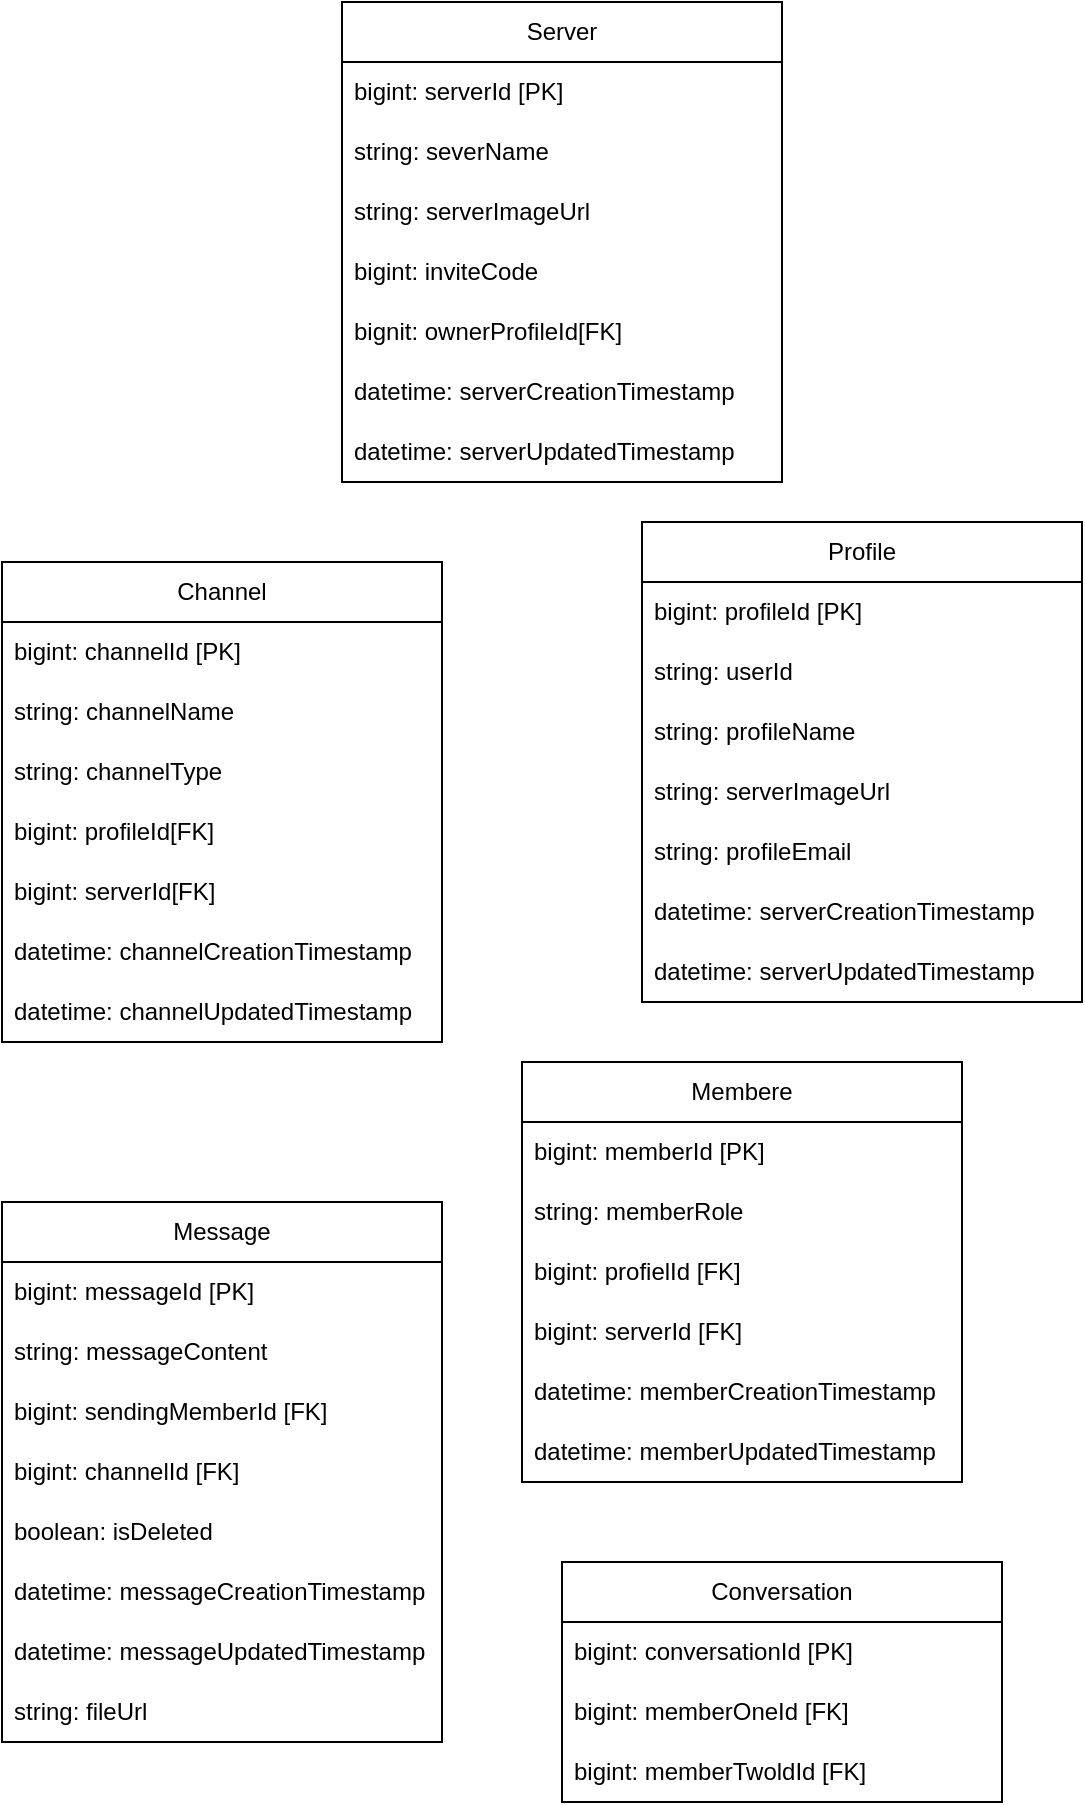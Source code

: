 <mxfile version="24.2.3" type="github">
  <diagram id="R2lEEEUBdFMjLlhIrx00" name="Page-1">
    <mxGraphModel dx="955" dy="475" grid="1" gridSize="10" guides="1" tooltips="1" connect="1" arrows="1" fold="1" page="1" pageScale="1" pageWidth="850" pageHeight="1100" math="0" shadow="0" extFonts="Permanent Marker^https://fonts.googleapis.com/css?family=Permanent+Marker">
      <root>
        <mxCell id="0" />
        <mxCell id="1" parent="0" />
        <mxCell id="H0m1aGvCvJJlFQ9I7XtP-24" value="Server" style="swimlane;fontStyle=0;childLayout=stackLayout;horizontal=1;startSize=30;horizontalStack=0;resizeParent=1;resizeParentMax=0;resizeLast=0;collapsible=1;marginBottom=0;whiteSpace=wrap;html=1;" vertex="1" parent="1">
          <mxGeometry x="340" y="200" width="220" height="240" as="geometry" />
        </mxCell>
        <mxCell id="H0m1aGvCvJJlFQ9I7XtP-25" value="bigint: serverId [PK]" style="text;strokeColor=none;fillColor=none;align=left;verticalAlign=middle;spacingLeft=4;spacingRight=4;overflow=hidden;points=[[0,0.5],[1,0.5]];portConstraint=eastwest;rotatable=0;whiteSpace=wrap;html=1;" vertex="1" parent="H0m1aGvCvJJlFQ9I7XtP-24">
          <mxGeometry y="30" width="220" height="30" as="geometry" />
        </mxCell>
        <mxCell id="H0m1aGvCvJJlFQ9I7XtP-26" value="string: severName" style="text;strokeColor=none;fillColor=none;align=left;verticalAlign=middle;spacingLeft=4;spacingRight=4;overflow=hidden;points=[[0,0.5],[1,0.5]];portConstraint=eastwest;rotatable=0;whiteSpace=wrap;html=1;" vertex="1" parent="H0m1aGvCvJJlFQ9I7XtP-24">
          <mxGeometry y="60" width="220" height="30" as="geometry" />
        </mxCell>
        <mxCell id="H0m1aGvCvJJlFQ9I7XtP-27" value="string: serverImageUrl" style="text;strokeColor=none;fillColor=none;align=left;verticalAlign=middle;spacingLeft=4;spacingRight=4;overflow=hidden;points=[[0,0.5],[1,0.5]];portConstraint=eastwest;rotatable=0;whiteSpace=wrap;html=1;" vertex="1" parent="H0m1aGvCvJJlFQ9I7XtP-24">
          <mxGeometry y="90" width="220" height="30" as="geometry" />
        </mxCell>
        <mxCell id="H0m1aGvCvJJlFQ9I7XtP-29" value="bigint: inviteCode" style="text;strokeColor=none;fillColor=none;align=left;verticalAlign=middle;spacingLeft=4;spacingRight=4;overflow=hidden;points=[[0,0.5],[1,0.5]];portConstraint=eastwest;rotatable=0;whiteSpace=wrap;html=1;" vertex="1" parent="H0m1aGvCvJJlFQ9I7XtP-24">
          <mxGeometry y="120" width="220" height="30" as="geometry" />
        </mxCell>
        <mxCell id="H0m1aGvCvJJlFQ9I7XtP-31" value="bignit: ownerProfileId[FK]" style="text;strokeColor=none;fillColor=none;align=left;verticalAlign=middle;spacingLeft=4;spacingRight=4;overflow=hidden;points=[[0,0.5],[1,0.5]];portConstraint=eastwest;rotatable=0;whiteSpace=wrap;html=1;" vertex="1" parent="H0m1aGvCvJJlFQ9I7XtP-24">
          <mxGeometry y="150" width="220" height="30" as="geometry" />
        </mxCell>
        <mxCell id="H0m1aGvCvJJlFQ9I7XtP-30" value="datetime: serverCreationTimestamp" style="text;strokeColor=none;fillColor=none;align=left;verticalAlign=middle;spacingLeft=4;spacingRight=4;overflow=hidden;points=[[0,0.5],[1,0.5]];portConstraint=eastwest;rotatable=0;whiteSpace=wrap;html=1;" vertex="1" parent="H0m1aGvCvJJlFQ9I7XtP-24">
          <mxGeometry y="180" width="220" height="30" as="geometry" />
        </mxCell>
        <mxCell id="H0m1aGvCvJJlFQ9I7XtP-28" value="datetime: serverUpdatedTimestamp" style="text;strokeColor=none;fillColor=none;align=left;verticalAlign=middle;spacingLeft=4;spacingRight=4;overflow=hidden;points=[[0,0.5],[1,0.5]];portConstraint=eastwest;rotatable=0;whiteSpace=wrap;html=1;" vertex="1" parent="H0m1aGvCvJJlFQ9I7XtP-24">
          <mxGeometry y="210" width="220" height="30" as="geometry" />
        </mxCell>
        <mxCell id="H0m1aGvCvJJlFQ9I7XtP-32" value="Profile" style="swimlane;fontStyle=0;childLayout=stackLayout;horizontal=1;startSize=30;horizontalStack=0;resizeParent=1;resizeParentMax=0;resizeLast=0;collapsible=1;marginBottom=0;whiteSpace=wrap;html=1;" vertex="1" parent="1">
          <mxGeometry x="490" y="460" width="220" height="240" as="geometry" />
        </mxCell>
        <mxCell id="H0m1aGvCvJJlFQ9I7XtP-33" value="bigint: profileId [PK]" style="text;strokeColor=none;fillColor=none;align=left;verticalAlign=middle;spacingLeft=4;spacingRight=4;overflow=hidden;points=[[0,0.5],[1,0.5]];portConstraint=eastwest;rotatable=0;whiteSpace=wrap;html=1;" vertex="1" parent="H0m1aGvCvJJlFQ9I7XtP-32">
          <mxGeometry y="30" width="220" height="30" as="geometry" />
        </mxCell>
        <mxCell id="H0m1aGvCvJJlFQ9I7XtP-34" value="string: userId" style="text;strokeColor=none;fillColor=none;align=left;verticalAlign=middle;spacingLeft=4;spacingRight=4;overflow=hidden;points=[[0,0.5],[1,0.5]];portConstraint=eastwest;rotatable=0;whiteSpace=wrap;html=1;" vertex="1" parent="H0m1aGvCvJJlFQ9I7XtP-32">
          <mxGeometry y="60" width="220" height="30" as="geometry" />
        </mxCell>
        <mxCell id="H0m1aGvCvJJlFQ9I7XtP-35" value="string: profileName" style="text;strokeColor=none;fillColor=none;align=left;verticalAlign=middle;spacingLeft=4;spacingRight=4;overflow=hidden;points=[[0,0.5],[1,0.5]];portConstraint=eastwest;rotatable=0;whiteSpace=wrap;html=1;" vertex="1" parent="H0m1aGvCvJJlFQ9I7XtP-32">
          <mxGeometry y="90" width="220" height="30" as="geometry" />
        </mxCell>
        <mxCell id="H0m1aGvCvJJlFQ9I7XtP-36" value="string: serverImageUrl" style="text;strokeColor=none;fillColor=none;align=left;verticalAlign=middle;spacingLeft=4;spacingRight=4;overflow=hidden;points=[[0,0.5],[1,0.5]];portConstraint=eastwest;rotatable=0;whiteSpace=wrap;html=1;" vertex="1" parent="H0m1aGvCvJJlFQ9I7XtP-32">
          <mxGeometry y="120" width="220" height="30" as="geometry" />
        </mxCell>
        <mxCell id="H0m1aGvCvJJlFQ9I7XtP-37" value="string: profileEmail" style="text;strokeColor=none;fillColor=none;align=left;verticalAlign=middle;spacingLeft=4;spacingRight=4;overflow=hidden;points=[[0,0.5],[1,0.5]];portConstraint=eastwest;rotatable=0;whiteSpace=wrap;html=1;" vertex="1" parent="H0m1aGvCvJJlFQ9I7XtP-32">
          <mxGeometry y="150" width="220" height="30" as="geometry" />
        </mxCell>
        <mxCell id="H0m1aGvCvJJlFQ9I7XtP-38" value="datetime: serverCreationTimestamp" style="text;strokeColor=none;fillColor=none;align=left;verticalAlign=middle;spacingLeft=4;spacingRight=4;overflow=hidden;points=[[0,0.5],[1,0.5]];portConstraint=eastwest;rotatable=0;whiteSpace=wrap;html=1;" vertex="1" parent="H0m1aGvCvJJlFQ9I7XtP-32">
          <mxGeometry y="180" width="220" height="30" as="geometry" />
        </mxCell>
        <mxCell id="H0m1aGvCvJJlFQ9I7XtP-39" value="datetime: serverUpdatedTimestamp" style="text;strokeColor=none;fillColor=none;align=left;verticalAlign=middle;spacingLeft=4;spacingRight=4;overflow=hidden;points=[[0,0.5],[1,0.5]];portConstraint=eastwest;rotatable=0;whiteSpace=wrap;html=1;" vertex="1" parent="H0m1aGvCvJJlFQ9I7XtP-32">
          <mxGeometry y="210" width="220" height="30" as="geometry" />
        </mxCell>
        <mxCell id="H0m1aGvCvJJlFQ9I7XtP-40" value="Channel" style="swimlane;fontStyle=0;childLayout=stackLayout;horizontal=1;startSize=30;horizontalStack=0;resizeParent=1;resizeParentMax=0;resizeLast=0;collapsible=1;marginBottom=0;whiteSpace=wrap;html=1;" vertex="1" parent="1">
          <mxGeometry x="170" y="480" width="220" height="240" as="geometry" />
        </mxCell>
        <mxCell id="H0m1aGvCvJJlFQ9I7XtP-41" value="bigint: channelId [PK]" style="text;strokeColor=none;fillColor=none;align=left;verticalAlign=middle;spacingLeft=4;spacingRight=4;overflow=hidden;points=[[0,0.5],[1,0.5]];portConstraint=eastwest;rotatable=0;whiteSpace=wrap;html=1;" vertex="1" parent="H0m1aGvCvJJlFQ9I7XtP-40">
          <mxGeometry y="30" width="220" height="30" as="geometry" />
        </mxCell>
        <mxCell id="H0m1aGvCvJJlFQ9I7XtP-42" value="string: channelName" style="text;strokeColor=none;fillColor=none;align=left;verticalAlign=middle;spacingLeft=4;spacingRight=4;overflow=hidden;points=[[0,0.5],[1,0.5]];portConstraint=eastwest;rotatable=0;whiteSpace=wrap;html=1;" vertex="1" parent="H0m1aGvCvJJlFQ9I7XtP-40">
          <mxGeometry y="60" width="220" height="30" as="geometry" />
        </mxCell>
        <mxCell id="H0m1aGvCvJJlFQ9I7XtP-43" value="string: channelType" style="text;strokeColor=none;fillColor=none;align=left;verticalAlign=middle;spacingLeft=4;spacingRight=4;overflow=hidden;points=[[0,0.5],[1,0.5]];portConstraint=eastwest;rotatable=0;whiteSpace=wrap;html=1;" vertex="1" parent="H0m1aGvCvJJlFQ9I7XtP-40">
          <mxGeometry y="90" width="220" height="30" as="geometry" />
        </mxCell>
        <mxCell id="H0m1aGvCvJJlFQ9I7XtP-44" value="bigint: profileId[FK]" style="text;strokeColor=none;fillColor=none;align=left;verticalAlign=middle;spacingLeft=4;spacingRight=4;overflow=hidden;points=[[0,0.5],[1,0.5]];portConstraint=eastwest;rotatable=0;whiteSpace=wrap;html=1;" vertex="1" parent="H0m1aGvCvJJlFQ9I7XtP-40">
          <mxGeometry y="120" width="220" height="30" as="geometry" />
        </mxCell>
        <mxCell id="H0m1aGvCvJJlFQ9I7XtP-45" value="bigint: serverId[FK]" style="text;strokeColor=none;fillColor=none;align=left;verticalAlign=middle;spacingLeft=4;spacingRight=4;overflow=hidden;points=[[0,0.5],[1,0.5]];portConstraint=eastwest;rotatable=0;whiteSpace=wrap;html=1;" vertex="1" parent="H0m1aGvCvJJlFQ9I7XtP-40">
          <mxGeometry y="150" width="220" height="30" as="geometry" />
        </mxCell>
        <mxCell id="H0m1aGvCvJJlFQ9I7XtP-46" value="datetime: channelCreationTimestamp" style="text;strokeColor=none;fillColor=none;align=left;verticalAlign=middle;spacingLeft=4;spacingRight=4;overflow=hidden;points=[[0,0.5],[1,0.5]];portConstraint=eastwest;rotatable=0;whiteSpace=wrap;html=1;" vertex="1" parent="H0m1aGvCvJJlFQ9I7XtP-40">
          <mxGeometry y="180" width="220" height="30" as="geometry" />
        </mxCell>
        <mxCell id="H0m1aGvCvJJlFQ9I7XtP-47" value="datetime: channelUpdatedTimestamp" style="text;strokeColor=none;fillColor=none;align=left;verticalAlign=middle;spacingLeft=4;spacingRight=4;overflow=hidden;points=[[0,0.5],[1,0.5]];portConstraint=eastwest;rotatable=0;whiteSpace=wrap;html=1;" vertex="1" parent="H0m1aGvCvJJlFQ9I7XtP-40">
          <mxGeometry y="210" width="220" height="30" as="geometry" />
        </mxCell>
        <mxCell id="H0m1aGvCvJJlFQ9I7XtP-48" value="Membere" style="swimlane;fontStyle=0;childLayout=stackLayout;horizontal=1;startSize=30;horizontalStack=0;resizeParent=1;resizeParentMax=0;resizeLast=0;collapsible=1;marginBottom=0;whiteSpace=wrap;html=1;" vertex="1" parent="1">
          <mxGeometry x="430" y="730" width="220" height="210" as="geometry" />
        </mxCell>
        <mxCell id="H0m1aGvCvJJlFQ9I7XtP-49" value="bigint: memberId [PK]" style="text;strokeColor=none;fillColor=none;align=left;verticalAlign=middle;spacingLeft=4;spacingRight=4;overflow=hidden;points=[[0,0.5],[1,0.5]];portConstraint=eastwest;rotatable=0;whiteSpace=wrap;html=1;" vertex="1" parent="H0m1aGvCvJJlFQ9I7XtP-48">
          <mxGeometry y="30" width="220" height="30" as="geometry" />
        </mxCell>
        <mxCell id="H0m1aGvCvJJlFQ9I7XtP-50" value="string: memberRole" style="text;strokeColor=none;fillColor=none;align=left;verticalAlign=middle;spacingLeft=4;spacingRight=4;overflow=hidden;points=[[0,0.5],[1,0.5]];portConstraint=eastwest;rotatable=0;whiteSpace=wrap;html=1;" vertex="1" parent="H0m1aGvCvJJlFQ9I7XtP-48">
          <mxGeometry y="60" width="220" height="30" as="geometry" />
        </mxCell>
        <mxCell id="H0m1aGvCvJJlFQ9I7XtP-56" value="bigint: profielId [FK]" style="text;strokeColor=none;fillColor=none;align=left;verticalAlign=middle;spacingLeft=4;spacingRight=4;overflow=hidden;points=[[0,0.5],[1,0.5]];portConstraint=eastwest;rotatable=0;whiteSpace=wrap;html=1;" vertex="1" parent="H0m1aGvCvJJlFQ9I7XtP-48">
          <mxGeometry y="90" width="220" height="30" as="geometry" />
        </mxCell>
        <mxCell id="H0m1aGvCvJJlFQ9I7XtP-57" value="bigint: serverId [FK]" style="text;strokeColor=none;fillColor=none;align=left;verticalAlign=middle;spacingLeft=4;spacingRight=4;overflow=hidden;points=[[0,0.5],[1,0.5]];portConstraint=eastwest;rotatable=0;whiteSpace=wrap;html=1;" vertex="1" parent="H0m1aGvCvJJlFQ9I7XtP-48">
          <mxGeometry y="120" width="220" height="30" as="geometry" />
        </mxCell>
        <mxCell id="H0m1aGvCvJJlFQ9I7XtP-54" value="datetime: memberCreationTimestamp" style="text;strokeColor=none;fillColor=none;align=left;verticalAlign=middle;spacingLeft=4;spacingRight=4;overflow=hidden;points=[[0,0.5],[1,0.5]];portConstraint=eastwest;rotatable=0;whiteSpace=wrap;html=1;" vertex="1" parent="H0m1aGvCvJJlFQ9I7XtP-48">
          <mxGeometry y="150" width="220" height="30" as="geometry" />
        </mxCell>
        <mxCell id="H0m1aGvCvJJlFQ9I7XtP-55" value="datetime: memberUpdatedTimestamp" style="text;strokeColor=none;fillColor=none;align=left;verticalAlign=middle;spacingLeft=4;spacingRight=4;overflow=hidden;points=[[0,0.5],[1,0.5]];portConstraint=eastwest;rotatable=0;whiteSpace=wrap;html=1;" vertex="1" parent="H0m1aGvCvJJlFQ9I7XtP-48">
          <mxGeometry y="180" width="220" height="30" as="geometry" />
        </mxCell>
        <mxCell id="H0m1aGvCvJJlFQ9I7XtP-58" value="Message" style="swimlane;fontStyle=0;childLayout=stackLayout;horizontal=1;startSize=30;horizontalStack=0;resizeParent=1;resizeParentMax=0;resizeLast=0;collapsible=1;marginBottom=0;whiteSpace=wrap;html=1;" vertex="1" parent="1">
          <mxGeometry x="170" y="800" width="220" height="270" as="geometry" />
        </mxCell>
        <mxCell id="H0m1aGvCvJJlFQ9I7XtP-59" value="bigint: messageId [PK]" style="text;strokeColor=none;fillColor=none;align=left;verticalAlign=middle;spacingLeft=4;spacingRight=4;overflow=hidden;points=[[0,0.5],[1,0.5]];portConstraint=eastwest;rotatable=0;whiteSpace=wrap;html=1;" vertex="1" parent="H0m1aGvCvJJlFQ9I7XtP-58">
          <mxGeometry y="30" width="220" height="30" as="geometry" />
        </mxCell>
        <mxCell id="H0m1aGvCvJJlFQ9I7XtP-60" value="string: messageContent" style="text;strokeColor=none;fillColor=none;align=left;verticalAlign=middle;spacingLeft=4;spacingRight=4;overflow=hidden;points=[[0,0.5],[1,0.5]];portConstraint=eastwest;rotatable=0;whiteSpace=wrap;html=1;" vertex="1" parent="H0m1aGvCvJJlFQ9I7XtP-58">
          <mxGeometry y="60" width="220" height="30" as="geometry" />
        </mxCell>
        <mxCell id="H0m1aGvCvJJlFQ9I7XtP-62" value="bigint: sendingMemberId [FK]" style="text;strokeColor=none;fillColor=none;align=left;verticalAlign=middle;spacingLeft=4;spacingRight=4;overflow=hidden;points=[[0,0.5],[1,0.5]];portConstraint=eastwest;rotatable=0;whiteSpace=wrap;html=1;" vertex="1" parent="H0m1aGvCvJJlFQ9I7XtP-58">
          <mxGeometry y="90" width="220" height="30" as="geometry" />
        </mxCell>
        <mxCell id="H0m1aGvCvJJlFQ9I7XtP-63" value="bigint: channelId [FK]" style="text;strokeColor=none;fillColor=none;align=left;verticalAlign=middle;spacingLeft=4;spacingRight=4;overflow=hidden;points=[[0,0.5],[1,0.5]];portConstraint=eastwest;rotatable=0;whiteSpace=wrap;html=1;" vertex="1" parent="H0m1aGvCvJJlFQ9I7XtP-58">
          <mxGeometry y="120" width="220" height="30" as="geometry" />
        </mxCell>
        <mxCell id="H0m1aGvCvJJlFQ9I7XtP-66" value="boolean: isDeleted" style="text;strokeColor=none;fillColor=none;align=left;verticalAlign=middle;spacingLeft=4;spacingRight=4;overflow=hidden;points=[[0,0.5],[1,0.5]];portConstraint=eastwest;rotatable=0;whiteSpace=wrap;html=1;" vertex="1" parent="H0m1aGvCvJJlFQ9I7XtP-58">
          <mxGeometry y="150" width="220" height="30" as="geometry" />
        </mxCell>
        <mxCell id="H0m1aGvCvJJlFQ9I7XtP-64" value="datetime: messageCreationTimestamp" style="text;strokeColor=none;fillColor=none;align=left;verticalAlign=middle;spacingLeft=4;spacingRight=4;overflow=hidden;points=[[0,0.5],[1,0.5]];portConstraint=eastwest;rotatable=0;whiteSpace=wrap;html=1;" vertex="1" parent="H0m1aGvCvJJlFQ9I7XtP-58">
          <mxGeometry y="180" width="220" height="30" as="geometry" />
        </mxCell>
        <mxCell id="H0m1aGvCvJJlFQ9I7XtP-65" value="datetime: messageUpdatedTimestamp" style="text;strokeColor=none;fillColor=none;align=left;verticalAlign=middle;spacingLeft=4;spacingRight=4;overflow=hidden;points=[[0,0.5],[1,0.5]];portConstraint=eastwest;rotatable=0;whiteSpace=wrap;html=1;" vertex="1" parent="H0m1aGvCvJJlFQ9I7XtP-58">
          <mxGeometry y="210" width="220" height="30" as="geometry" />
        </mxCell>
        <mxCell id="H0m1aGvCvJJlFQ9I7XtP-67" value="string: fileUrl" style="text;strokeColor=none;fillColor=none;align=left;verticalAlign=middle;spacingLeft=4;spacingRight=4;overflow=hidden;points=[[0,0.5],[1,0.5]];portConstraint=eastwest;rotatable=0;whiteSpace=wrap;html=1;" vertex="1" parent="H0m1aGvCvJJlFQ9I7XtP-58">
          <mxGeometry y="240" width="220" height="30" as="geometry" />
        </mxCell>
        <mxCell id="H0m1aGvCvJJlFQ9I7XtP-69" value="Conversation" style="swimlane;fontStyle=0;childLayout=stackLayout;horizontal=1;startSize=30;horizontalStack=0;resizeParent=1;resizeParentMax=0;resizeLast=0;collapsible=1;marginBottom=0;whiteSpace=wrap;html=1;" vertex="1" parent="1">
          <mxGeometry x="450" y="980" width="220" height="120" as="geometry" />
        </mxCell>
        <mxCell id="H0m1aGvCvJJlFQ9I7XtP-70" value="bigint: conversationId [PK]" style="text;strokeColor=none;fillColor=none;align=left;verticalAlign=middle;spacingLeft=4;spacingRight=4;overflow=hidden;points=[[0,0.5],[1,0.5]];portConstraint=eastwest;rotatable=0;whiteSpace=wrap;html=1;" vertex="1" parent="H0m1aGvCvJJlFQ9I7XtP-69">
          <mxGeometry y="30" width="220" height="30" as="geometry" />
        </mxCell>
        <mxCell id="H0m1aGvCvJJlFQ9I7XtP-72" value="bigint: memberOneId [FK]" style="text;strokeColor=none;fillColor=none;align=left;verticalAlign=middle;spacingLeft=4;spacingRight=4;overflow=hidden;points=[[0,0.5],[1,0.5]];portConstraint=eastwest;rotatable=0;whiteSpace=wrap;html=1;" vertex="1" parent="H0m1aGvCvJJlFQ9I7XtP-69">
          <mxGeometry y="60" width="220" height="30" as="geometry" />
        </mxCell>
        <mxCell id="H0m1aGvCvJJlFQ9I7XtP-73" value="bigint: memberTwoldId [FK]" style="text;strokeColor=none;fillColor=none;align=left;verticalAlign=middle;spacingLeft=4;spacingRight=4;overflow=hidden;points=[[0,0.5],[1,0.5]];portConstraint=eastwest;rotatable=0;whiteSpace=wrap;html=1;" vertex="1" parent="H0m1aGvCvJJlFQ9I7XtP-69">
          <mxGeometry y="90" width="220" height="30" as="geometry" />
        </mxCell>
      </root>
    </mxGraphModel>
  </diagram>
</mxfile>
